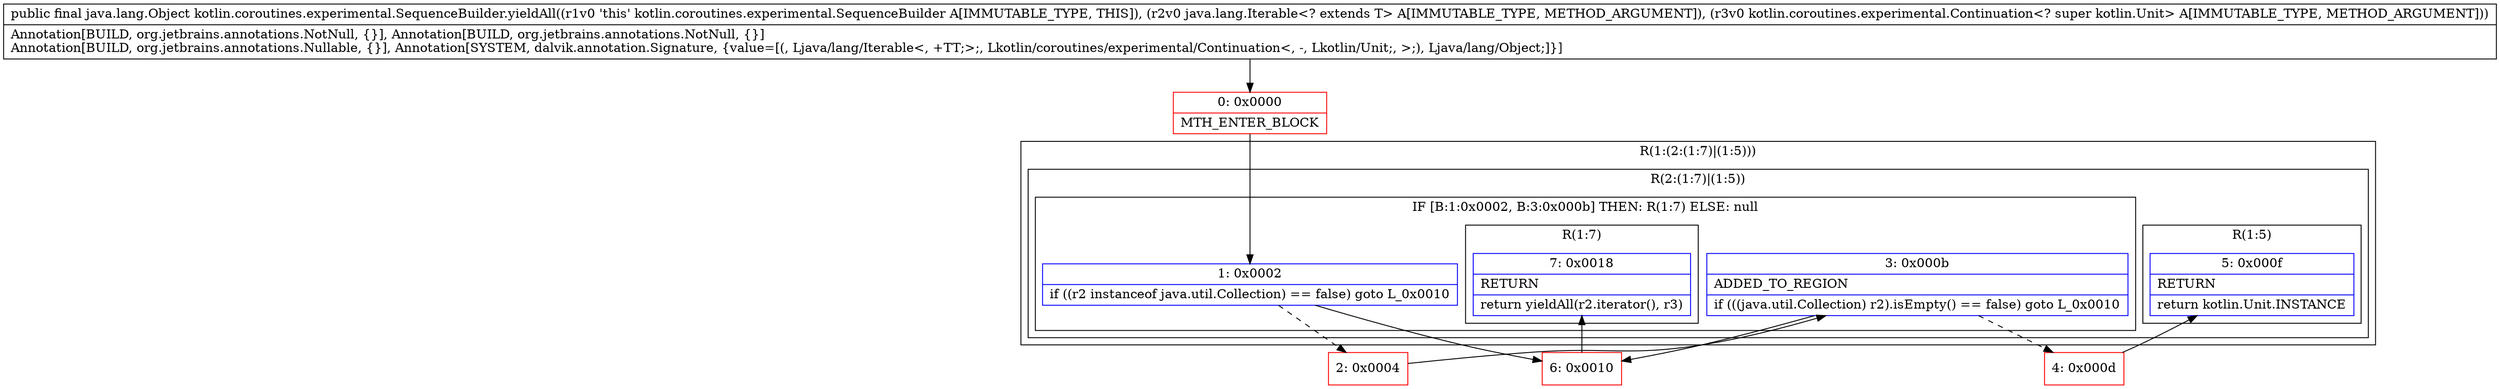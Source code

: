 digraph "CFG forkotlin.coroutines.experimental.SequenceBuilder.yieldAll(Ljava\/lang\/Iterable;Lkotlin\/coroutines\/experimental\/Continuation;)Ljava\/lang\/Object;" {
subgraph cluster_Region_144205094 {
label = "R(1:(2:(1:7)|(1:5)))";
node [shape=record,color=blue];
subgraph cluster_Region_822855215 {
label = "R(2:(1:7)|(1:5))";
node [shape=record,color=blue];
subgraph cluster_IfRegion_868282314 {
label = "IF [B:1:0x0002, B:3:0x000b] THEN: R(1:7) ELSE: null";
node [shape=record,color=blue];
Node_1 [shape=record,label="{1\:\ 0x0002|if ((r2 instanceof java.util.Collection) == false) goto L_0x0010\l}"];
Node_3 [shape=record,label="{3\:\ 0x000b|ADDED_TO_REGION\l|if (((java.util.Collection) r2).isEmpty() == false) goto L_0x0010\l}"];
subgraph cluster_Region_1832117842 {
label = "R(1:7)";
node [shape=record,color=blue];
Node_7 [shape=record,label="{7\:\ 0x0018|RETURN\l|return yieldAll(r2.iterator(), r3)\l}"];
}
}
subgraph cluster_Region_642326407 {
label = "R(1:5)";
node [shape=record,color=blue];
Node_5 [shape=record,label="{5\:\ 0x000f|RETURN\l|return kotlin.Unit.INSTANCE\l}"];
}
}
}
Node_0 [shape=record,color=red,label="{0\:\ 0x0000|MTH_ENTER_BLOCK\l}"];
Node_2 [shape=record,color=red,label="{2\:\ 0x0004}"];
Node_4 [shape=record,color=red,label="{4\:\ 0x000d}"];
Node_6 [shape=record,color=red,label="{6\:\ 0x0010}"];
MethodNode[shape=record,label="{public final java.lang.Object kotlin.coroutines.experimental.SequenceBuilder.yieldAll((r1v0 'this' kotlin.coroutines.experimental.SequenceBuilder A[IMMUTABLE_TYPE, THIS]), (r2v0 java.lang.Iterable\<? extends T\> A[IMMUTABLE_TYPE, METHOD_ARGUMENT]), (r3v0 kotlin.coroutines.experimental.Continuation\<? super kotlin.Unit\> A[IMMUTABLE_TYPE, METHOD_ARGUMENT]))  | Annotation[BUILD, org.jetbrains.annotations.NotNull, \{\}], Annotation[BUILD, org.jetbrains.annotations.NotNull, \{\}]\lAnnotation[BUILD, org.jetbrains.annotations.Nullable, \{\}], Annotation[SYSTEM, dalvik.annotation.Signature, \{value=[(, Ljava\/lang\/Iterable\<, +TT;\>;, Lkotlin\/coroutines\/experimental\/Continuation\<, \-, Lkotlin\/Unit;, \>;), Ljava\/lang\/Object;]\}]\l}"];
MethodNode -> Node_0;
Node_1 -> Node_2[style=dashed];
Node_1 -> Node_6;
Node_3 -> Node_4[style=dashed];
Node_3 -> Node_6;
Node_0 -> Node_1;
Node_2 -> Node_3;
Node_4 -> Node_5;
Node_6 -> Node_7;
}

